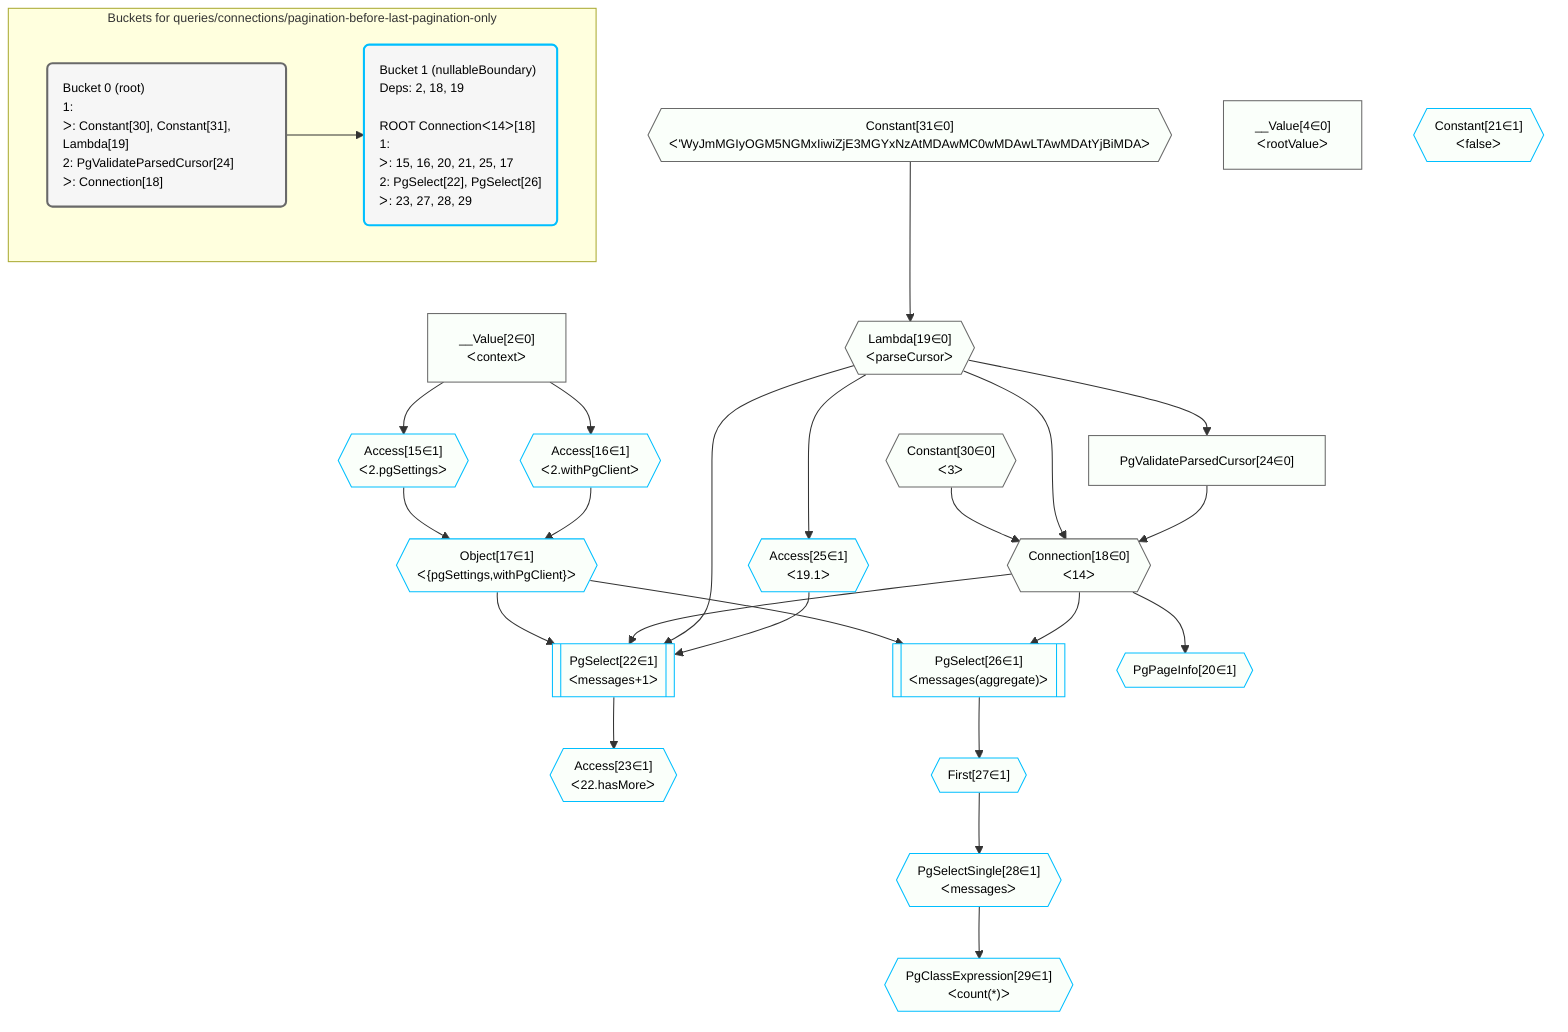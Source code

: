 %%{init: {'themeVariables': { 'fontSize': '12px'}}}%%
graph TD
    classDef path fill:#eee,stroke:#000,color:#000
    classDef plan fill:#fff,stroke-width:1px,color:#000
    classDef itemplan fill:#fff,stroke-width:2px,color:#000
    classDef unbatchedplan fill:#dff,stroke-width:1px,color:#000
    classDef sideeffectplan fill:#fcc,stroke-width:2px,color:#000
    classDef bucket fill:#f6f6f6,color:#000,stroke-width:2px,text-align:left


    %% plan dependencies
    Connection18{{"Connection[18∈0]<br />ᐸ14ᐳ"}}:::plan
    Constant30{{"Constant[30∈0]<br />ᐸ3ᐳ"}}:::plan
    Lambda19{{"Lambda[19∈0]<br />ᐸparseCursorᐳ"}}:::plan
    PgValidateParsedCursor24["PgValidateParsedCursor[24∈0]"]:::plan
    Constant30 & Lambda19 & PgValidateParsedCursor24 --> Connection18
    Constant31{{"Constant[31∈0]<br />ᐸ'WyJmMGIyOGM5NGMxIiwiZjE3MGYxNzAtMDAwMC0wMDAwLTAwMDAtYjBiMDAᐳ"}}:::plan
    Constant31 --> Lambda19
    Lambda19 --> PgValidateParsedCursor24
    __Value2["__Value[2∈0]<br />ᐸcontextᐳ"]:::plan
    __Value4["__Value[4∈0]<br />ᐸrootValueᐳ"]:::plan
    PgSelect22[["PgSelect[22∈1]<br />ᐸmessages+1ᐳ"]]:::plan
    Object17{{"Object[17∈1]<br />ᐸ{pgSettings,withPgClient}ᐳ"}}:::plan
    Access25{{"Access[25∈1]<br />ᐸ19.1ᐳ"}}:::plan
    Object17 & Connection18 & Lambda19 & Access25 --> PgSelect22
    Access15{{"Access[15∈1]<br />ᐸ2.pgSettingsᐳ"}}:::plan
    Access16{{"Access[16∈1]<br />ᐸ2.withPgClientᐳ"}}:::plan
    Access15 & Access16 --> Object17
    PgSelect26[["PgSelect[26∈1]<br />ᐸmessages(aggregate)ᐳ"]]:::plan
    Object17 & Connection18 --> PgSelect26
    __Value2 --> Access15
    __Value2 --> Access16
    PgPageInfo20{{"PgPageInfo[20∈1]"}}:::plan
    Connection18 --> PgPageInfo20
    Access23{{"Access[23∈1]<br />ᐸ22.hasMoreᐳ"}}:::plan
    PgSelect22 --> Access23
    Lambda19 --> Access25
    First27{{"First[27∈1]"}}:::plan
    PgSelect26 --> First27
    PgSelectSingle28{{"PgSelectSingle[28∈1]<br />ᐸmessagesᐳ"}}:::plan
    First27 --> PgSelectSingle28
    PgClassExpression29{{"PgClassExpression[29∈1]<br />ᐸcount(*)ᐳ"}}:::plan
    PgSelectSingle28 --> PgClassExpression29
    Constant21{{"Constant[21∈1]<br />ᐸfalseᐳ"}}:::plan

    %% define steps

    subgraph "Buckets for queries/connections/pagination-before-last-pagination-only"
    Bucket0("Bucket 0 (root)<br />1: <br />ᐳ: Constant[30], Constant[31], Lambda[19]<br />2: PgValidateParsedCursor[24]<br />ᐳ: Connection[18]"):::bucket
    classDef bucket0 stroke:#696969
    class Bucket0,__Value2,__Value4,Connection18,Lambda19,PgValidateParsedCursor24,Constant30,Constant31 bucket0
    Bucket1("Bucket 1 (nullableBoundary)<br />Deps: 2, 18, 19<br /><br />ROOT Connectionᐸ14ᐳ[18]<br />1: <br />ᐳ: 15, 16, 20, 21, 25, 17<br />2: PgSelect[22], PgSelect[26]<br />ᐳ: 23, 27, 28, 29"):::bucket
    classDef bucket1 stroke:#00bfff
    class Bucket1,Access15,Access16,Object17,PgPageInfo20,Constant21,PgSelect22,Access23,Access25,PgSelect26,First27,PgSelectSingle28,PgClassExpression29 bucket1
    Bucket0 --> Bucket1
    classDef unary fill:#fafffa,borderWidth:8px
    class Connection18,Lambda19,PgValidateParsedCursor24,__Value2,__Value4,Constant30,Constant31,PgSelect22,Object17,PgSelect26,Access15,Access16,PgPageInfo20,Access23,Access25,First27,PgSelectSingle28,PgClassExpression29,Constant21 unary
    end